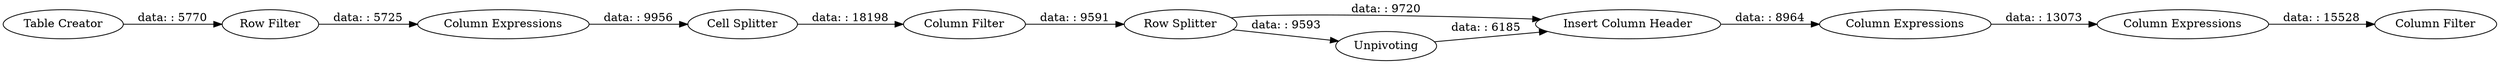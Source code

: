 digraph {
	"-2666857596923202447_6" [label="Row Filter"]
	"-2666857596923202447_8" [label="Insert Column Header"]
	"-2666857596923202447_13" [label="Column Expressions"]
	"-2666857596923202447_9" [label="Row Splitter"]
	"-2666857596923202447_16" [label="Column Expressions"]
	"-2666857596923202447_1" [label="Table Creator"]
	"-2666857596923202447_7" [label="Cell Splitter"]
	"-2666857596923202447_11" [label=Unpivoting]
	"-2666857596923202447_17" [label="Column Filter"]
	"-2666857596923202447_10" [label="Column Filter"]
	"-2666857596923202447_3" [label="Column Expressions"]
	"-2666857596923202447_9" -> "-2666857596923202447_11" [label="data: : 9593"]
	"-2666857596923202447_13" -> "-2666857596923202447_16" [label="data: : 13073"]
	"-2666857596923202447_6" -> "-2666857596923202447_3" [label="data: : 5725"]
	"-2666857596923202447_7" -> "-2666857596923202447_10" [label="data: : 18198"]
	"-2666857596923202447_11" -> "-2666857596923202447_8" [label="data: : 6185"]
	"-2666857596923202447_9" -> "-2666857596923202447_8" [label="data: : 9720"]
	"-2666857596923202447_1" -> "-2666857596923202447_6" [label="data: : 5770"]
	"-2666857596923202447_10" -> "-2666857596923202447_9" [label="data: : 9591"]
	"-2666857596923202447_8" -> "-2666857596923202447_13" [label="data: : 8964"]
	"-2666857596923202447_16" -> "-2666857596923202447_17" [label="data: : 15528"]
	"-2666857596923202447_3" -> "-2666857596923202447_7" [label="data: : 9956"]
	rankdir=LR
}
